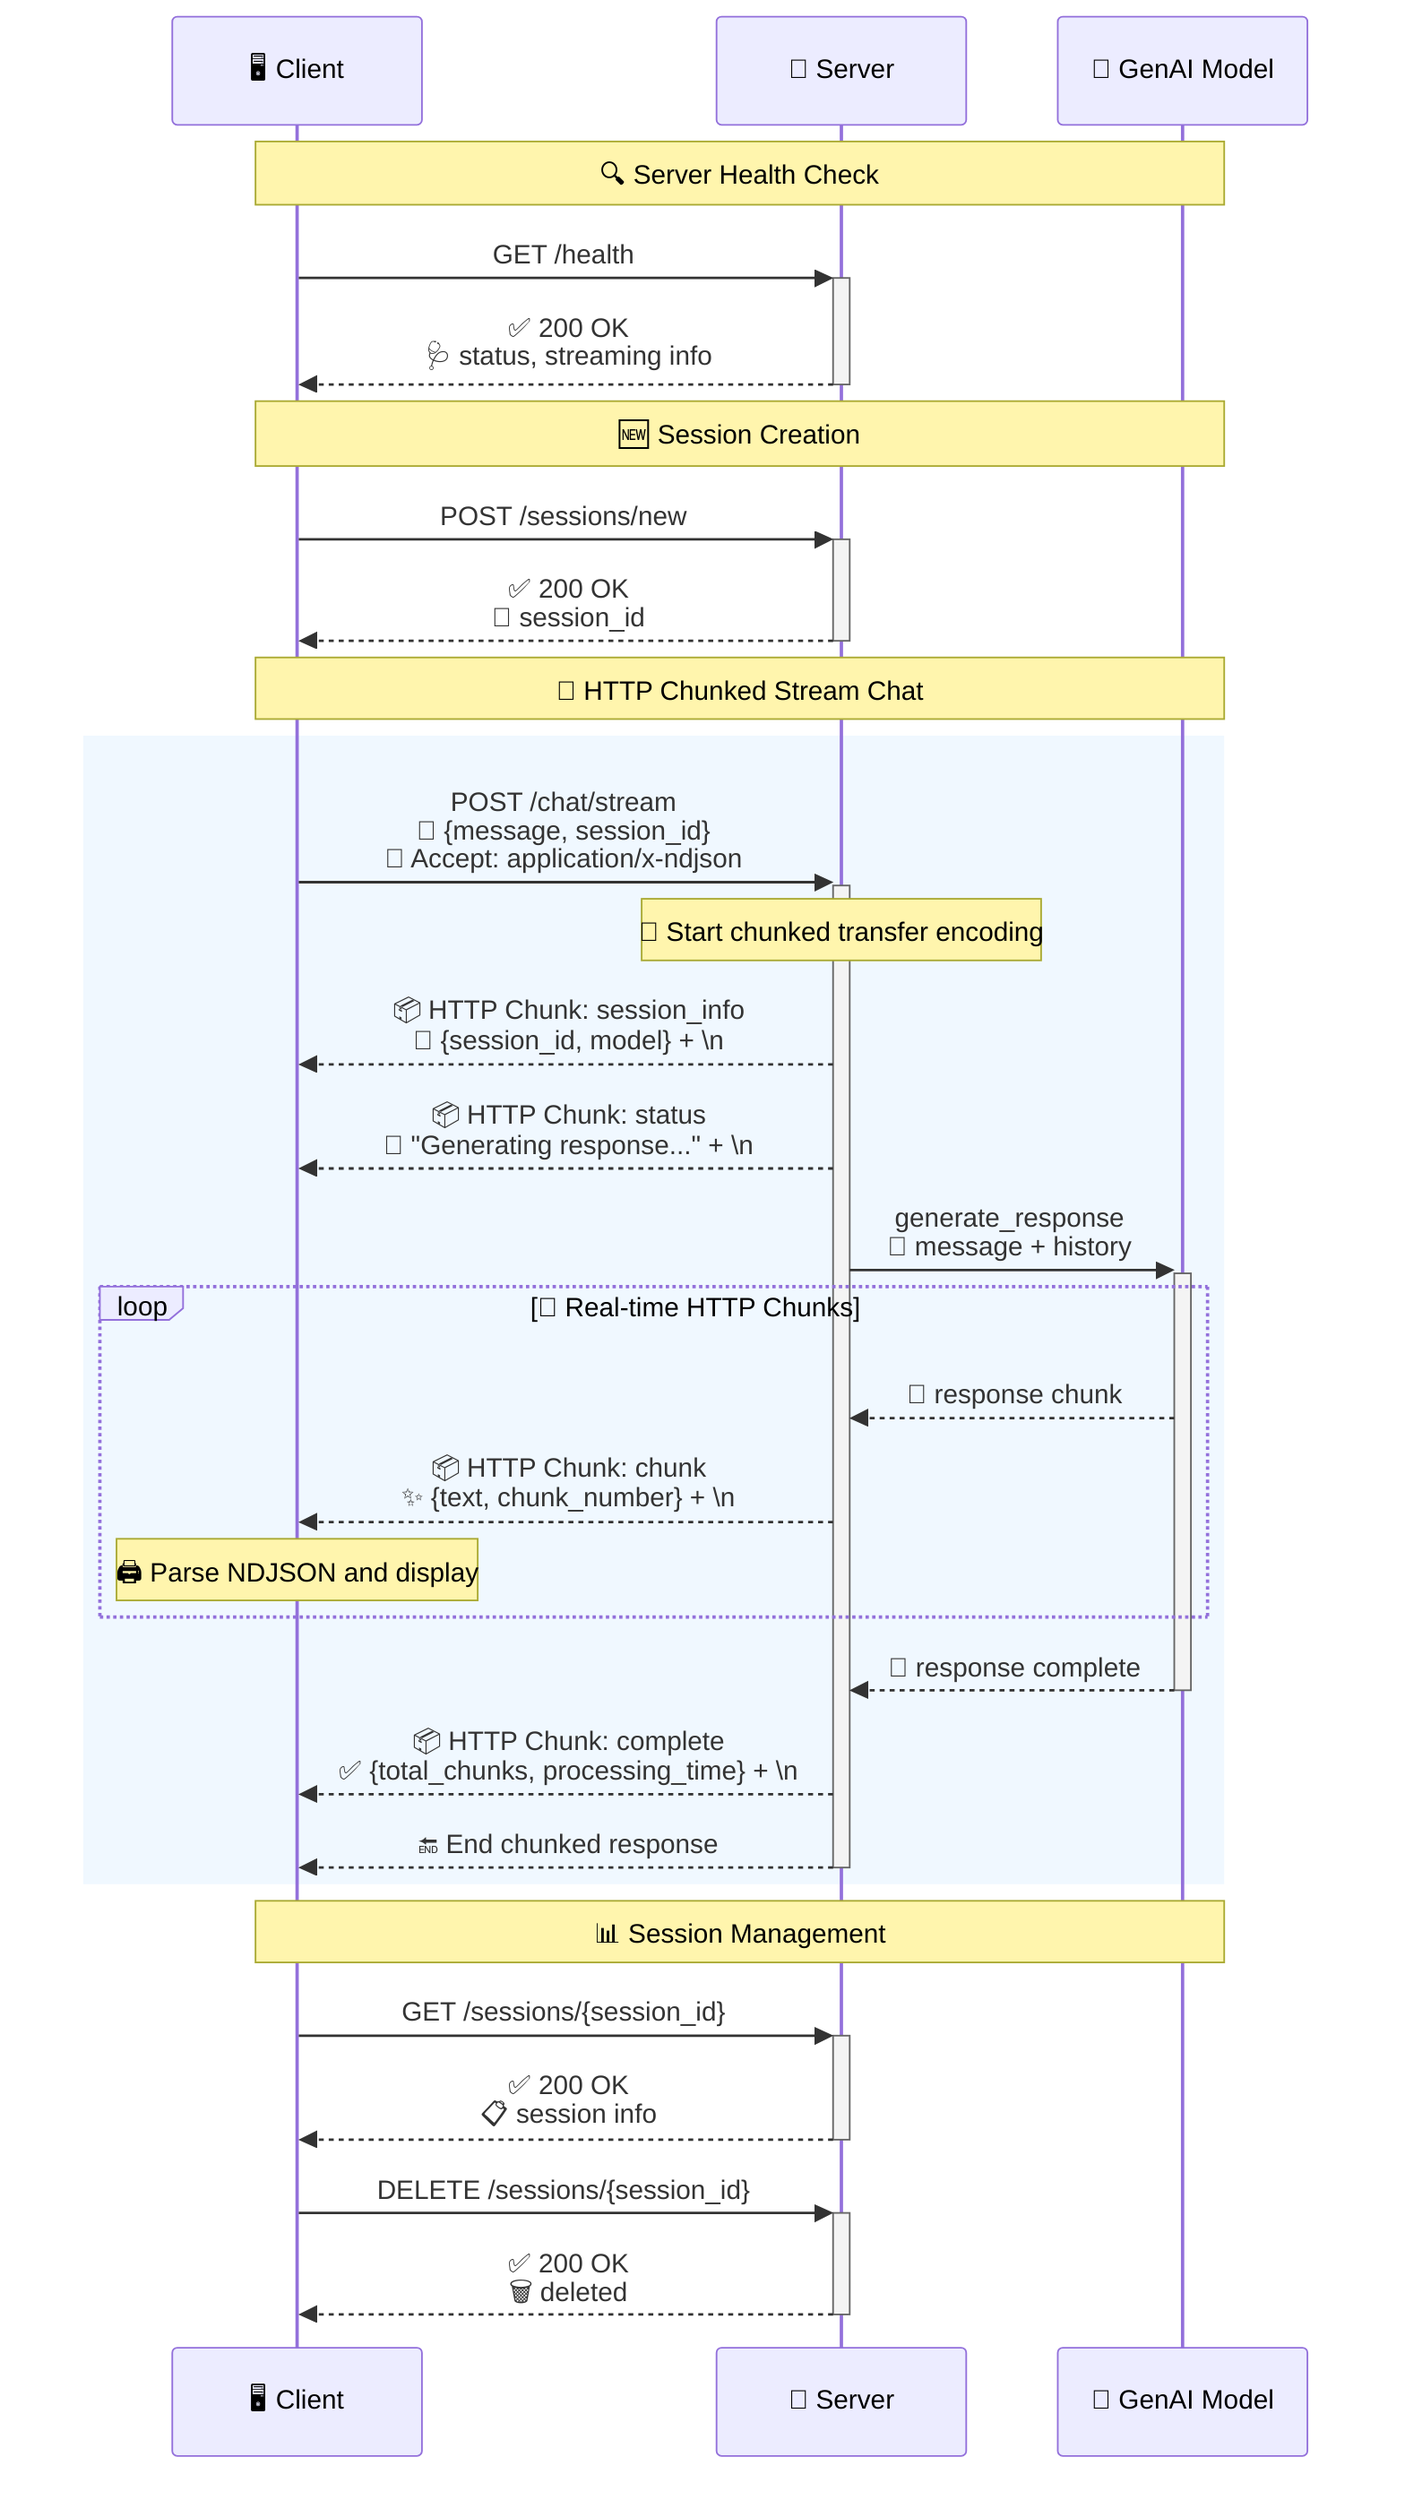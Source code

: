 sequenceDiagram
    participant C as 🖥️ Client
    participant S as 📡 Server
    participant AI as 🤖 GenAI Model

    Note over C, AI: 🔍 Server Health Check
    C->>+S: GET /health
    S-->>-C: ✅ 200 OK<br/>🩺 status, streaming info
    
    Note over C, AI: 🆕 Session Creation
    C->>+S: POST /sessions/new
    S-->>-C: ✅ 200 OK<br/>🔑 session_id
    
    Note over C, AI: 📡 HTTP Chunked Stream Chat
    rect rgb(240, 248, 255)
        C->>+S: POST /chat/stream<br/>📝 {message, session_id}<br/>🔗 Accept: application/x-ndjson
        Note over S: 🔄 Start chunked transfer encoding
        
        S-->>C: 📦 HTTP Chunk: session_info<br/>🔑 {session_id, model} + \n
        
        S-->>C: 📦 HTTP Chunk: status<br/>💭 "Generating response..." + \n
        
        S->>+AI: generate_response<br/>🧠 message + history
        
        loop 📡 Real-time HTTP Chunks
            AI-->>S: 📝 response chunk
            S-->>C: 📦 HTTP Chunk: chunk<br/>✨ {text, chunk_number} + \n
            Note over C: 🖨️ Parse NDJSON and display
        end
        
        AI-->>-S: 🏁 response complete
        S-->>C: 📦 HTTP Chunk: complete<br/>✅ {total_chunks, processing_time} + \n
        S-->>-C: 🔚 End chunked response
    end
    
    Note over C, AI: 📊 Session Management
    C->>+S: GET /sessions/{session_id}
    S-->>-C: ✅ 200 OK<br/>📋 session info
    
    C->>+S: DELETE /sessions/{session_id}
    S-->>-C: ✅ 200 OK<br/>🗑️ deleted